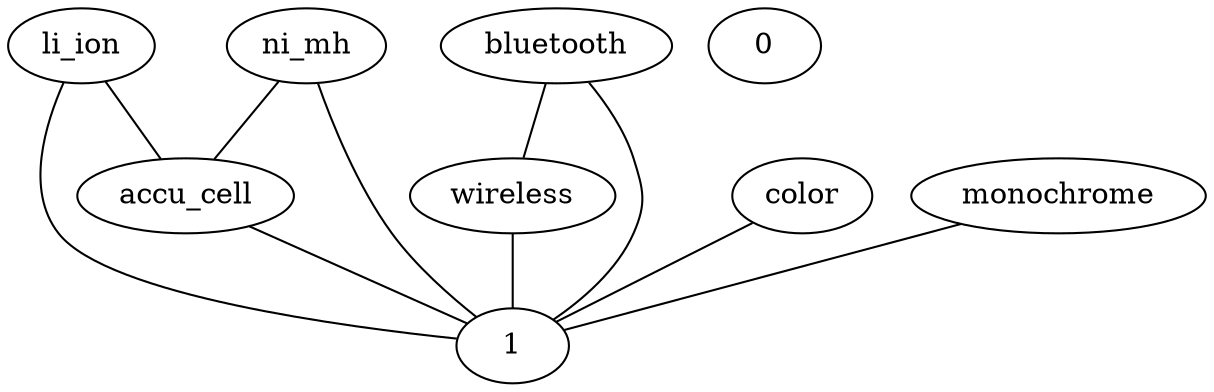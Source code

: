 graph G {
  wireless;
  li_ion;
  bluetooth;
  color;
  accu_cell;
  ni_mh;
  0;
  1;
  monochrome;
  ni_mh -- accu_cell;
  li_ion -- accu_cell;
  bluetooth -- wireless;
  wireless -- 1;
  bluetooth -- 1;
  accu_cell -- 1;
  ni_mh -- 1;
  monochrome -- 1;
  li_ion -- 1;
  color -- 1;
}
